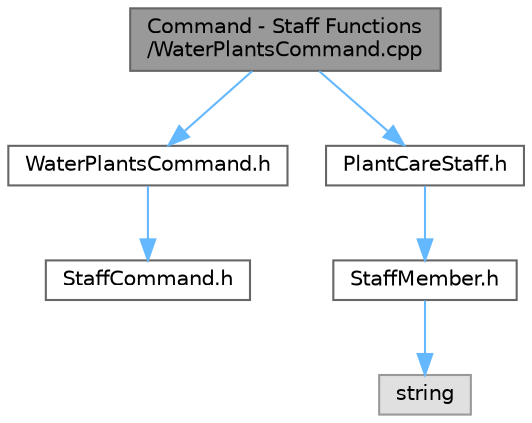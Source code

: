 digraph "Command - Staff Functions/WaterPlantsCommand.cpp"
{
 // INTERACTIVE_SVG=YES
 // LATEX_PDF_SIZE
  bgcolor="transparent";
  edge [fontname=Helvetica,fontsize=10,labelfontname=Helvetica,labelfontsize=10];
  node [fontname=Helvetica,fontsize=10,shape=box,height=0.2,width=0.4];
  Node1 [id="Node000001",label="Command - Staff Functions\l/WaterPlantsCommand.cpp",height=0.2,width=0.4,color="gray40", fillcolor="grey60", style="filled", fontcolor="black",tooltip=" "];
  Node1 -> Node2 [id="edge1_Node000001_Node000002",color="steelblue1",style="solid",tooltip=" "];
  Node2 [id="Node000002",label="WaterPlantsCommand.h",height=0.2,width=0.4,color="grey40", fillcolor="white", style="filled",URL="$_water_plants_command_8h.html",tooltip="Concrete Command for plant watering operations."];
  Node2 -> Node3 [id="edge2_Node000002_Node000003",color="steelblue1",style="solid",tooltip=" "];
  Node3 [id="Node000003",label="StaffCommand.h",height=0.2,width=0.4,color="grey40", fillcolor="white", style="filled",URL="$_staff_command_8h.html",tooltip="Abstract Command interface for the Command design pattern."];
  Node1 -> Node4 [id="edge3_Node000001_Node000004",color="steelblue1",style="solid",tooltip=" "];
  Node4 [id="Node000004",label="PlantCareStaff.h",height=0.2,width=0.4,color="grey40", fillcolor="white", style="filled",URL="$_plant_care_staff_8h.html",tooltip="Concrete Receiver for plant care operations."];
  Node4 -> Node5 [id="edge4_Node000004_Node000005",color="steelblue1",style="solid",tooltip=" "];
  Node5 [id="Node000005",label="StaffMember.h",height=0.2,width=0.4,color="grey40", fillcolor="white", style="filled",URL="$_staff_member_8h.html",tooltip="Abstract base class for staff members (Receiver in Command pattern)"];
  Node5 -> Node6 [id="edge5_Node000005_Node000006",color="steelblue1",style="solid",tooltip=" "];
  Node6 [id="Node000006",label="string",height=0.2,width=0.4,color="grey60", fillcolor="#E0E0E0", style="filled",tooltip=" "];
}
